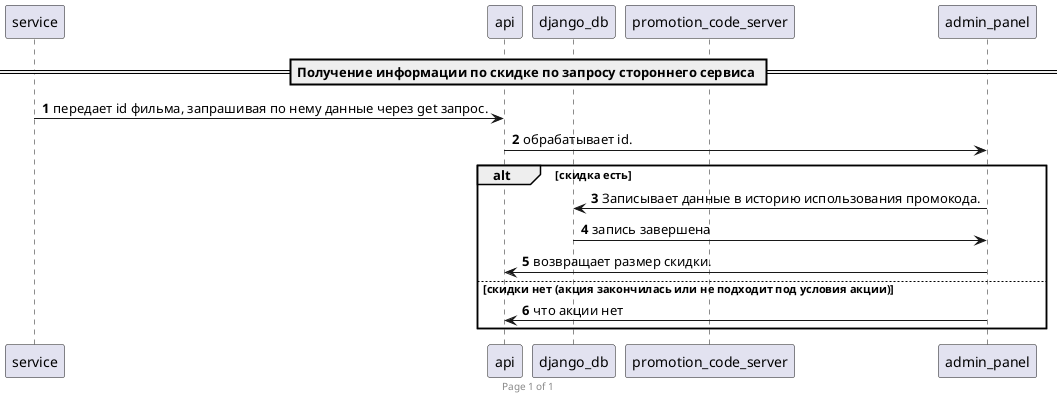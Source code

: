 @startuml
autonumber
footer Page %page% of %lastpage%
participant service
participant api
participant django_db
participant promotion_code_server

== Получение информации по скидке по запросу стороннего сервиса ==
service->api: передает id фильма, запрашивая по нему данные через get запрос.
api->admin_panel: обрабатывает id.
alt скидка есть
    admin_panel->django_db: Записывает данные в историю использования промокода.
    django_db->admin_panel: запись завершена
    admin_panel->api: возвращает размер скидки.
else скидки нет (акция закончилась или не подходит под условия акции)
    admin_panel->api: что акции нет
end


@enduml
